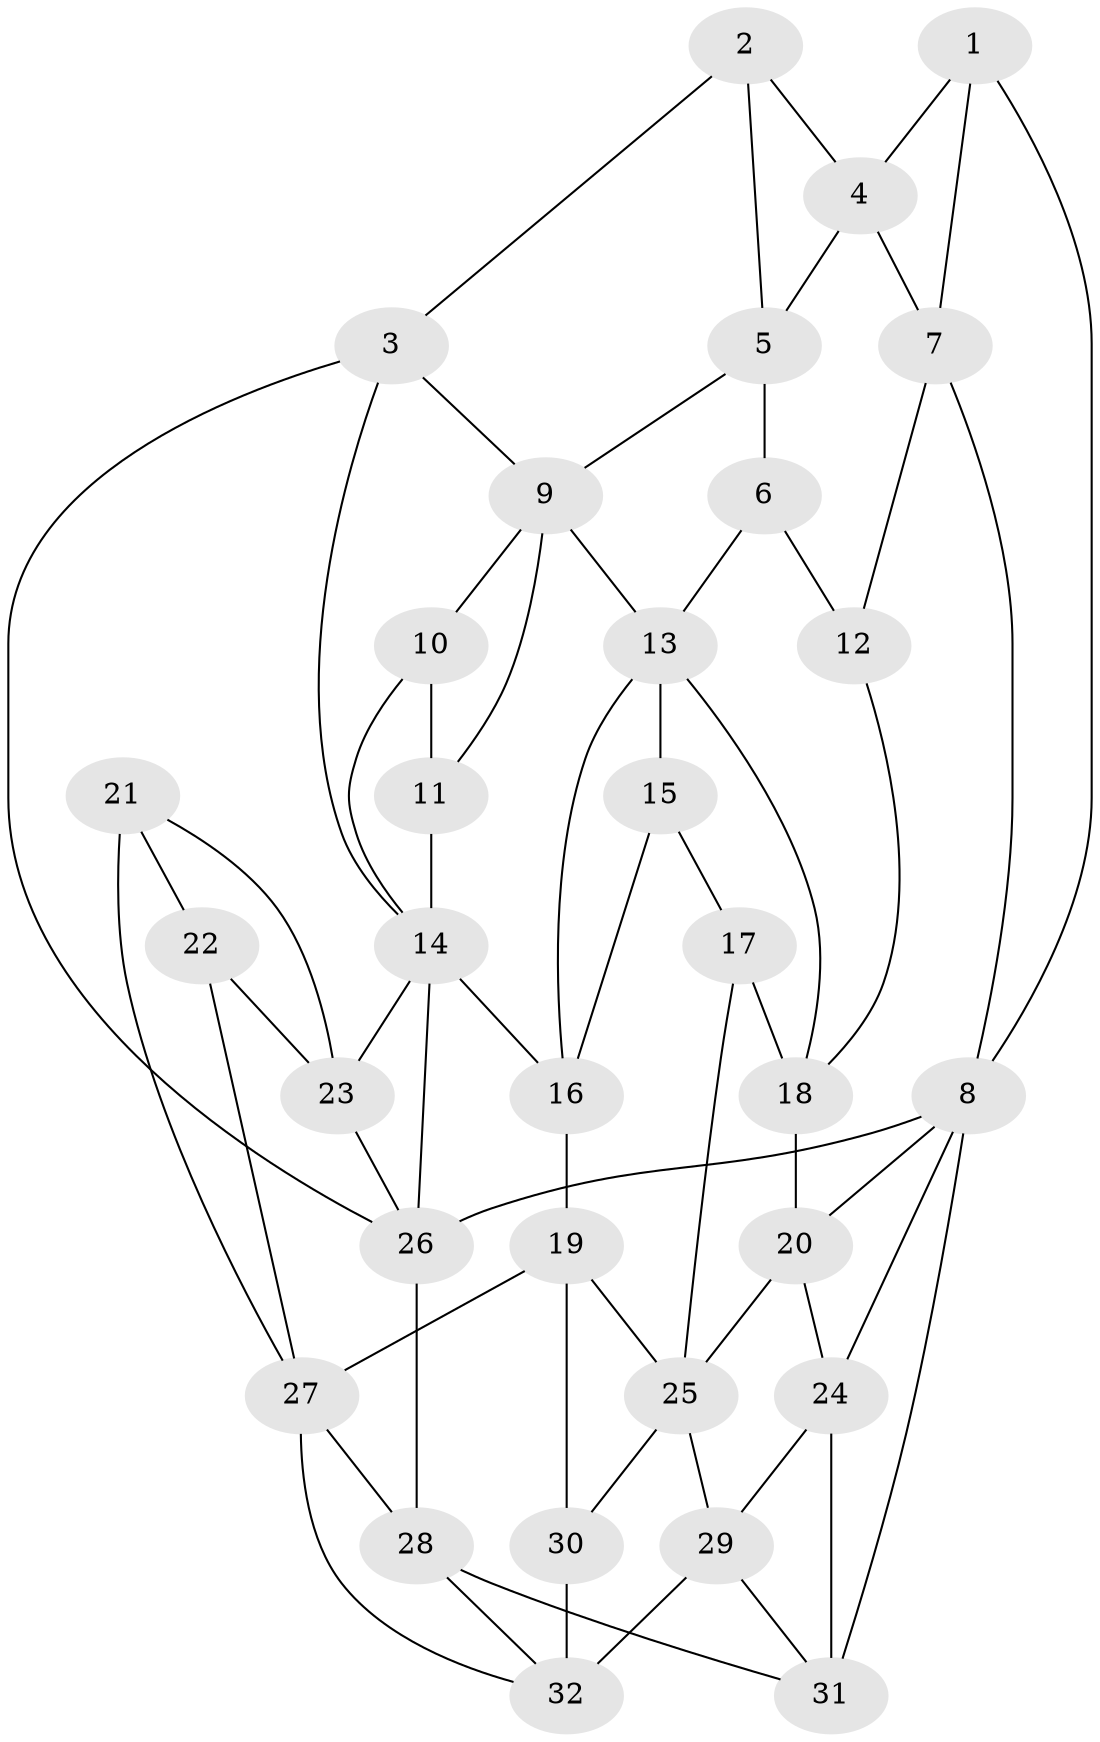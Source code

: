 // original degree distribution, {3: 0.02, 4: 0.2, 5: 0.6, 6: 0.18}
// Generated by graph-tools (version 1.1) at 2025/38/03/04/25 23:38:34]
// undirected, 32 vertices, 63 edges
graph export_dot {
  node [color=gray90,style=filled];
  1;
  2;
  3;
  4;
  5;
  6;
  7;
  8;
  9;
  10;
  11;
  12;
  13;
  14;
  15;
  16;
  17;
  18;
  19;
  20;
  21;
  22;
  23;
  24;
  25;
  26;
  27;
  28;
  29;
  30;
  31;
  32;
  1 -- 4 [weight=1.0];
  1 -- 7 [weight=1.0];
  1 -- 8 [weight=1.0];
  2 -- 3 [weight=1.0];
  2 -- 4 [weight=1.0];
  2 -- 5 [weight=1.0];
  3 -- 9 [weight=1.0];
  3 -- 14 [weight=1.0];
  3 -- 26 [weight=1.0];
  4 -- 5 [weight=1.0];
  4 -- 7 [weight=1.0];
  5 -- 6 [weight=2.0];
  5 -- 9 [weight=1.0];
  6 -- 12 [weight=2.0];
  6 -- 13 [weight=1.0];
  7 -- 8 [weight=1.0];
  7 -- 12 [weight=1.0];
  8 -- 20 [weight=1.0];
  8 -- 24 [weight=1.0];
  8 -- 26 [weight=1.0];
  8 -- 31 [weight=1.0];
  9 -- 10 [weight=1.0];
  9 -- 11 [weight=1.0];
  9 -- 13 [weight=1.0];
  10 -- 11 [weight=2.0];
  10 -- 14 [weight=1.0];
  11 -- 14 [weight=1.0];
  12 -- 18 [weight=1.0];
  13 -- 15 [weight=1.0];
  13 -- 16 [weight=2.0];
  13 -- 18 [weight=1.0];
  14 -- 16 [weight=1.0];
  14 -- 23 [weight=1.0];
  14 -- 26 [weight=1.0];
  15 -- 16 [weight=2.0];
  15 -- 17 [weight=2.0];
  16 -- 19 [weight=1.0];
  17 -- 18 [weight=2.0];
  17 -- 25 [weight=1.0];
  18 -- 20 [weight=2.0];
  19 -- 25 [weight=1.0];
  19 -- 27 [weight=1.0];
  19 -- 30 [weight=1.0];
  20 -- 24 [weight=1.0];
  20 -- 25 [weight=1.0];
  21 -- 22 [weight=1.0];
  21 -- 23 [weight=2.0];
  21 -- 27 [weight=1.0];
  22 -- 23 [weight=1.0];
  22 -- 27 [weight=1.0];
  23 -- 26 [weight=2.0];
  24 -- 29 [weight=1.0];
  24 -- 31 [weight=2.0];
  25 -- 29 [weight=1.0];
  25 -- 30 [weight=1.0];
  26 -- 28 [weight=2.0];
  27 -- 28 [weight=1.0];
  27 -- 32 [weight=1.0];
  28 -- 31 [weight=1.0];
  28 -- 32 [weight=1.0];
  29 -- 31 [weight=1.0];
  29 -- 32 [weight=1.0];
  30 -- 32 [weight=2.0];
}
